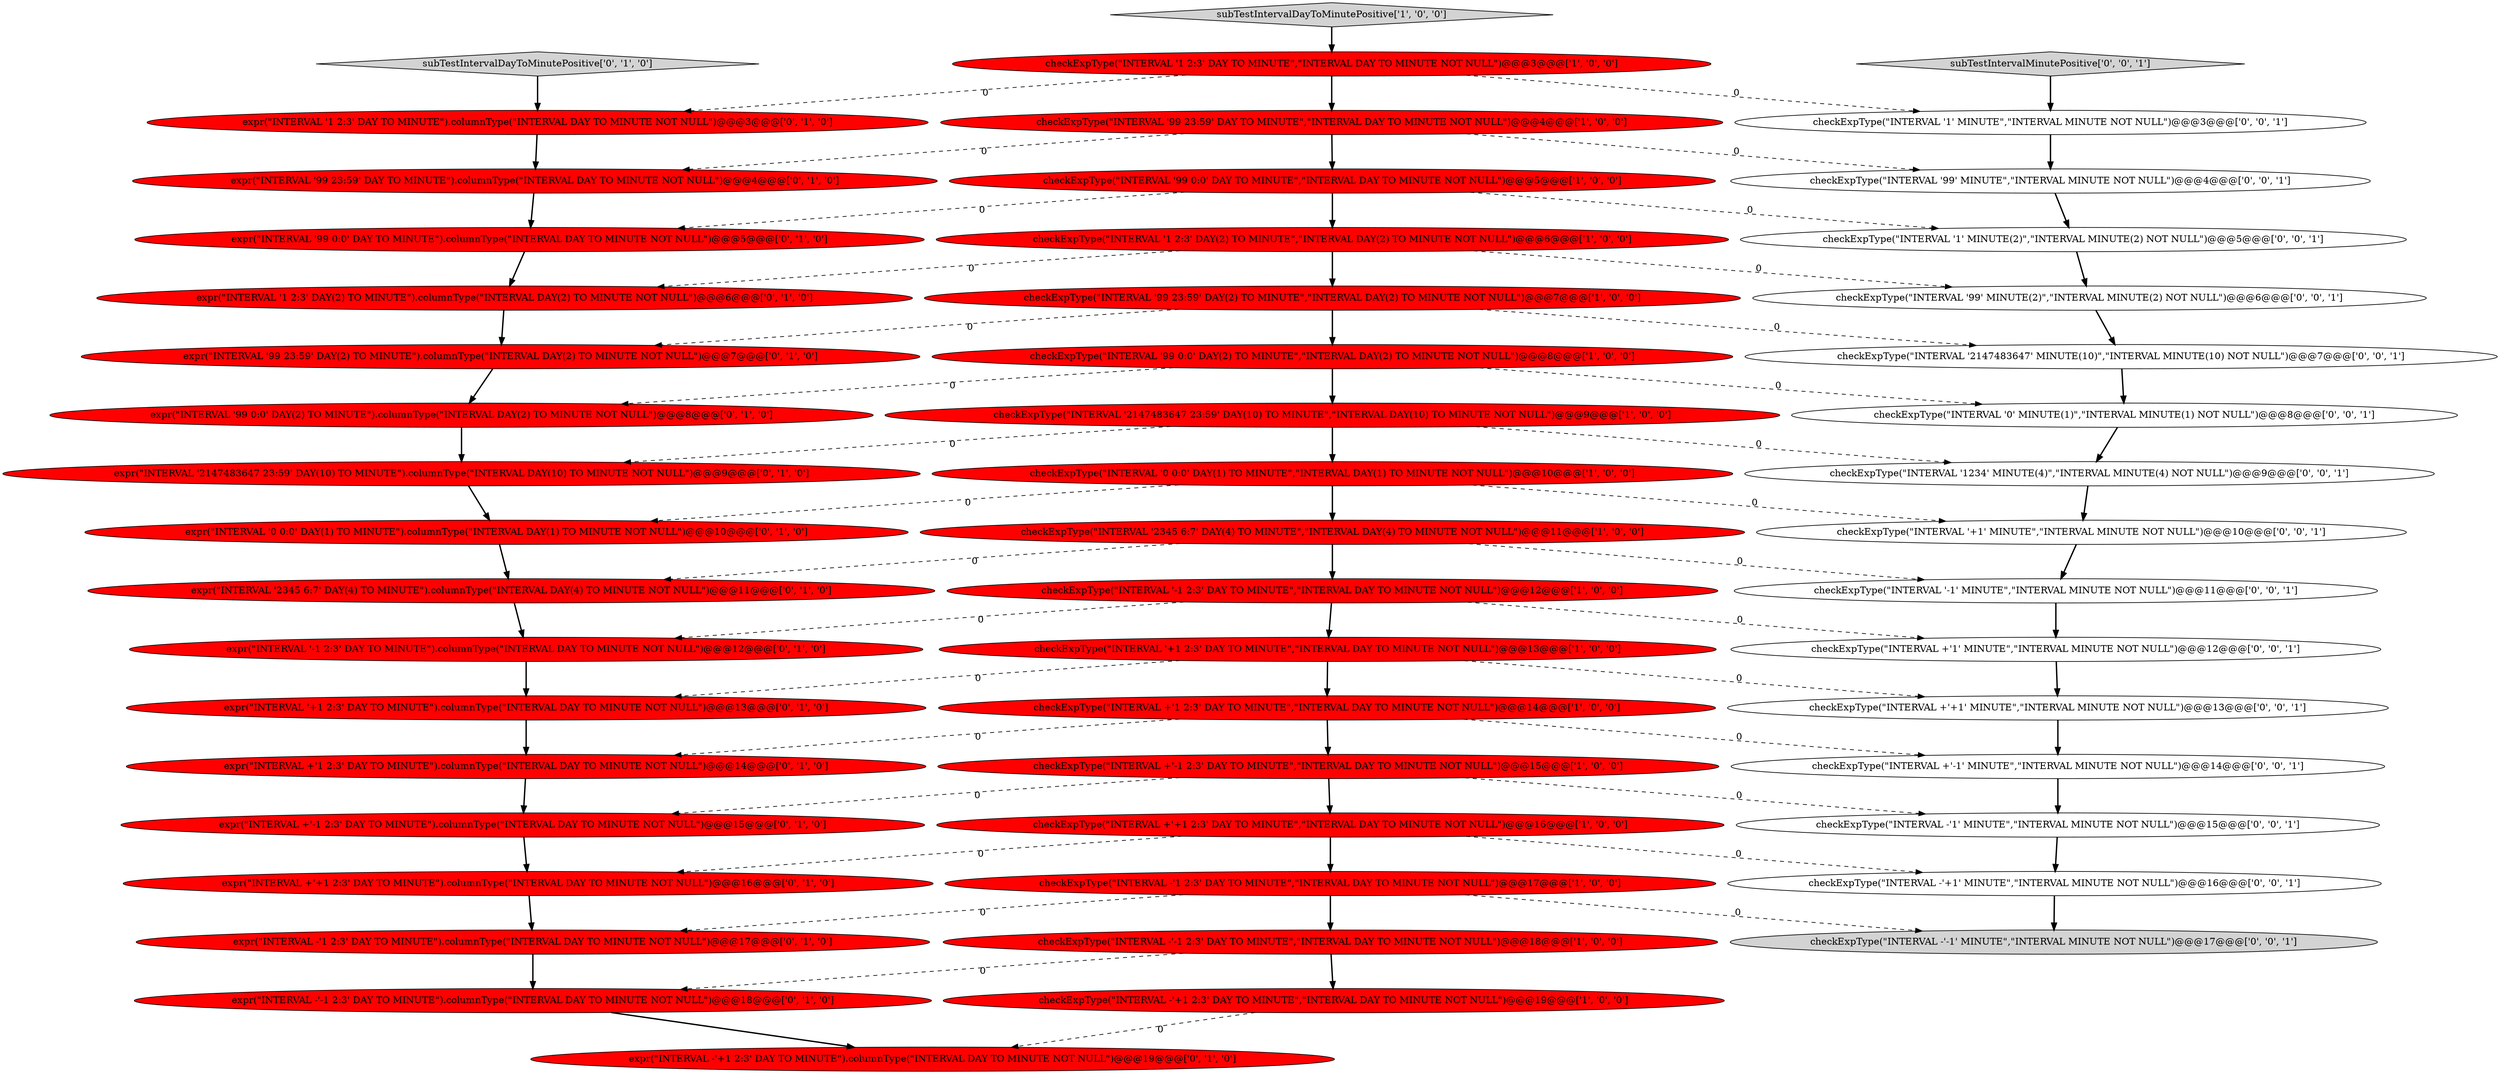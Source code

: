 digraph {
25 [style = filled, label = "expr(\"INTERVAL -'+1 2:3' DAY TO MINUTE\").columnType(\"INTERVAL DAY TO MINUTE NOT NULL\")@@@19@@@['0', '1', '0']", fillcolor = red, shape = ellipse image = "AAA1AAABBB2BBB"];
20 [style = filled, label = "expr(\"INTERVAL '99 23:59' DAY TO MINUTE\").columnType(\"INTERVAL DAY TO MINUTE NOT NULL\")@@@4@@@['0', '1', '0']", fillcolor = red, shape = ellipse image = "AAA1AAABBB2BBB"];
9 [style = filled, label = "checkExpType(\"INTERVAL '1 2:3' DAY TO MINUTE\",\"INTERVAL DAY TO MINUTE NOT NULL\")@@@3@@@['1', '0', '0']", fillcolor = red, shape = ellipse image = "AAA1AAABBB1BBB"];
2 [style = filled, label = "checkExpType(\"INTERVAL -'-1 2:3' DAY TO MINUTE\",\"INTERVAL DAY TO MINUTE NOT NULL\")@@@18@@@['1', '0', '0']", fillcolor = red, shape = ellipse image = "AAA1AAABBB1BBB"];
12 [style = filled, label = "checkExpType(\"INTERVAL +'1 2:3' DAY TO MINUTE\",\"INTERVAL DAY TO MINUTE NOT NULL\")@@@14@@@['1', '0', '0']", fillcolor = red, shape = ellipse image = "AAA1AAABBB1BBB"];
16 [style = filled, label = "checkExpType(\"INTERVAL +'+1 2:3' DAY TO MINUTE\",\"INTERVAL DAY TO MINUTE NOT NULL\")@@@16@@@['1', '0', '0']", fillcolor = red, shape = ellipse image = "AAA1AAABBB1BBB"];
17 [style = filled, label = "subTestIntervalDayToMinutePositive['1', '0', '0']", fillcolor = lightgray, shape = diamond image = "AAA0AAABBB1BBB"];
35 [style = filled, label = "expr(\"INTERVAL +'-1 2:3' DAY TO MINUTE\").columnType(\"INTERVAL DAY TO MINUTE NOT NULL\")@@@15@@@['0', '1', '0']", fillcolor = red, shape = ellipse image = "AAA1AAABBB2BBB"];
46 [style = filled, label = "checkExpType(\"INTERVAL -'+1' MINUTE\",\"INTERVAL MINUTE NOT NULL\")@@@16@@@['0', '0', '1']", fillcolor = white, shape = ellipse image = "AAA0AAABBB3BBB"];
3 [style = filled, label = "checkExpType(\"INTERVAL '99 0:0' DAY(2) TO MINUTE\",\"INTERVAL DAY(2) TO MINUTE NOT NULL\")@@@8@@@['1', '0', '0']", fillcolor = red, shape = ellipse image = "AAA1AAABBB1BBB"];
50 [style = filled, label = "checkExpType(\"INTERVAL +'+1' MINUTE\",\"INTERVAL MINUTE NOT NULL\")@@@13@@@['0', '0', '1']", fillcolor = white, shape = ellipse image = "AAA0AAABBB3BBB"];
15 [style = filled, label = "checkExpType(\"INTERVAL '2345 6:7' DAY(4) TO MINUTE\",\"INTERVAL DAY(4) TO MINUTE NOT NULL\")@@@11@@@['1', '0', '0']", fillcolor = red, shape = ellipse image = "AAA1AAABBB1BBB"];
8 [style = filled, label = "checkExpType(\"INTERVAL '0 0:0' DAY(1) TO MINUTE\",\"INTERVAL DAY(1) TO MINUTE NOT NULL\")@@@10@@@['1', '0', '0']", fillcolor = red, shape = ellipse image = "AAA1AAABBB1BBB"];
10 [style = filled, label = "checkExpType(\"INTERVAL '2147483647 23:59' DAY(10) TO MINUTE\",\"INTERVAL DAY(10) TO MINUTE NOT NULL\")@@@9@@@['1', '0', '0']", fillcolor = red, shape = ellipse image = "AAA1AAABBB1BBB"];
13 [style = filled, label = "checkExpType(\"INTERVAL -'1 2:3' DAY TO MINUTE\",\"INTERVAL DAY TO MINUTE NOT NULL\")@@@17@@@['1', '0', '0']", fillcolor = red, shape = ellipse image = "AAA1AAABBB1BBB"];
18 [style = filled, label = "expr(\"INTERVAL +'1 2:3' DAY TO MINUTE\").columnType(\"INTERVAL DAY TO MINUTE NOT NULL\")@@@14@@@['0', '1', '0']", fillcolor = red, shape = ellipse image = "AAA1AAABBB2BBB"];
26 [style = filled, label = "expr(\"INTERVAL -'-1 2:3' DAY TO MINUTE\").columnType(\"INTERVAL DAY TO MINUTE NOT NULL\")@@@18@@@['0', '1', '0']", fillcolor = red, shape = ellipse image = "AAA1AAABBB2BBB"];
48 [style = filled, label = "checkExpType(\"INTERVAL '1234' MINUTE(4)\",\"INTERVAL MINUTE(4) NOT NULL\")@@@9@@@['0', '0', '1']", fillcolor = white, shape = ellipse image = "AAA0AAABBB3BBB"];
0 [style = filled, label = "checkExpType(\"INTERVAL '1 2:3' DAY(2) TO MINUTE\",\"INTERVAL DAY(2) TO MINUTE NOT NULL\")@@@6@@@['1', '0', '0']", fillcolor = red, shape = ellipse image = "AAA1AAABBB1BBB"];
7 [style = filled, label = "checkExpType(\"INTERVAL '99 23:59' DAY(2) TO MINUTE\",\"INTERVAL DAY(2) TO MINUTE NOT NULL\")@@@7@@@['1', '0', '0']", fillcolor = red, shape = ellipse image = "AAA1AAABBB1BBB"];
39 [style = filled, label = "checkExpType(\"INTERVAL '-1' MINUTE\",\"INTERVAL MINUTE NOT NULL\")@@@11@@@['0', '0', '1']", fillcolor = white, shape = ellipse image = "AAA0AAABBB3BBB"];
44 [style = filled, label = "checkExpType(\"INTERVAL '99' MINUTE(2)\",\"INTERVAL MINUTE(2) NOT NULL\")@@@6@@@['0', '0', '1']", fillcolor = white, shape = ellipse image = "AAA0AAABBB3BBB"];
19 [style = filled, label = "expr(\"INTERVAL '1 2:3' DAY TO MINUTE\").columnType(\"INTERVAL DAY TO MINUTE NOT NULL\")@@@3@@@['0', '1', '0']", fillcolor = red, shape = ellipse image = "AAA1AAABBB2BBB"];
1 [style = filled, label = "checkExpType(\"INTERVAL '99 23:59' DAY TO MINUTE\",\"INTERVAL DAY TO MINUTE NOT NULL\")@@@4@@@['1', '0', '0']", fillcolor = red, shape = ellipse image = "AAA1AAABBB1BBB"];
30 [style = filled, label = "expr(\"INTERVAL '+1 2:3' DAY TO MINUTE\").columnType(\"INTERVAL DAY TO MINUTE NOT NULL\")@@@13@@@['0', '1', '0']", fillcolor = red, shape = ellipse image = "AAA1AAABBB2BBB"];
41 [style = filled, label = "checkExpType(\"INTERVAL '1' MINUTE(2)\",\"INTERVAL MINUTE(2) NOT NULL\")@@@5@@@['0', '0', '1']", fillcolor = white, shape = ellipse image = "AAA0AAABBB3BBB"];
14 [style = filled, label = "checkExpType(\"INTERVAL -'+1 2:3' DAY TO MINUTE\",\"INTERVAL DAY TO MINUTE NOT NULL\")@@@19@@@['1', '0', '0']", fillcolor = red, shape = ellipse image = "AAA1AAABBB1BBB"];
27 [style = filled, label = "expr(\"INTERVAL '0 0:0' DAY(1) TO MINUTE\").columnType(\"INTERVAL DAY(1) TO MINUTE NOT NULL\")@@@10@@@['0', '1', '0']", fillcolor = red, shape = ellipse image = "AAA1AAABBB2BBB"];
45 [style = filled, label = "checkExpType(\"INTERVAL +'1' MINUTE\",\"INTERVAL MINUTE NOT NULL\")@@@12@@@['0', '0', '1']", fillcolor = white, shape = ellipse image = "AAA0AAABBB3BBB"];
24 [style = filled, label = "expr(\"INTERVAL '99 0:0' DAY(2) TO MINUTE\").columnType(\"INTERVAL DAY(2) TO MINUTE NOT NULL\")@@@8@@@['0', '1', '0']", fillcolor = red, shape = ellipse image = "AAA1AAABBB2BBB"];
32 [style = filled, label = "expr(\"INTERVAL '-1 2:3' DAY TO MINUTE\").columnType(\"INTERVAL DAY TO MINUTE NOT NULL\")@@@12@@@['0', '1', '0']", fillcolor = red, shape = ellipse image = "AAA1AAABBB2BBB"];
5 [style = filled, label = "checkExpType(\"INTERVAL '99 0:0' DAY TO MINUTE\",\"INTERVAL DAY TO MINUTE NOT NULL\")@@@5@@@['1', '0', '0']", fillcolor = red, shape = ellipse image = "AAA1AAABBB1BBB"];
49 [style = filled, label = "checkExpType(\"INTERVAL '99' MINUTE\",\"INTERVAL MINUTE NOT NULL\")@@@4@@@['0', '0', '1']", fillcolor = white, shape = ellipse image = "AAA0AAABBB3BBB"];
37 [style = filled, label = "checkExpType(\"INTERVAL '0' MINUTE(1)\",\"INTERVAL MINUTE(1) NOT NULL\")@@@8@@@['0', '0', '1']", fillcolor = white, shape = ellipse image = "AAA0AAABBB3BBB"];
33 [style = filled, label = "expr(\"INTERVAL '99 0:0' DAY TO MINUTE\").columnType(\"INTERVAL DAY TO MINUTE NOT NULL\")@@@5@@@['0', '1', '0']", fillcolor = red, shape = ellipse image = "AAA1AAABBB2BBB"];
22 [style = filled, label = "expr(\"INTERVAL '2147483647 23:59' DAY(10) TO MINUTE\").columnType(\"INTERVAL DAY(10) TO MINUTE NOT NULL\")@@@9@@@['0', '1', '0']", fillcolor = red, shape = ellipse image = "AAA1AAABBB2BBB"];
42 [style = filled, label = "checkExpType(\"INTERVAL -'1' MINUTE\",\"INTERVAL MINUTE NOT NULL\")@@@15@@@['0', '0', '1']", fillcolor = white, shape = ellipse image = "AAA0AAABBB3BBB"];
51 [style = filled, label = "checkExpType(\"INTERVAL +'-1' MINUTE\",\"INTERVAL MINUTE NOT NULL\")@@@14@@@['0', '0', '1']", fillcolor = white, shape = ellipse image = "AAA0AAABBB3BBB"];
4 [style = filled, label = "checkExpType(\"INTERVAL '+1 2:3' DAY TO MINUTE\",\"INTERVAL DAY TO MINUTE NOT NULL\")@@@13@@@['1', '0', '0']", fillcolor = red, shape = ellipse image = "AAA1AAABBB1BBB"];
28 [style = filled, label = "subTestIntervalDayToMinutePositive['0', '1', '0']", fillcolor = lightgray, shape = diamond image = "AAA0AAABBB2BBB"];
38 [style = filled, label = "checkExpType(\"INTERVAL '1' MINUTE\",\"INTERVAL MINUTE NOT NULL\")@@@3@@@['0', '0', '1']", fillcolor = white, shape = ellipse image = "AAA0AAABBB3BBB"];
34 [style = filled, label = "expr(\"INTERVAL +'+1 2:3' DAY TO MINUTE\").columnType(\"INTERVAL DAY TO MINUTE NOT NULL\")@@@16@@@['0', '1', '0']", fillcolor = red, shape = ellipse image = "AAA1AAABBB2BBB"];
21 [style = filled, label = "expr(\"INTERVAL -'1 2:3' DAY TO MINUTE\").columnType(\"INTERVAL DAY TO MINUTE NOT NULL\")@@@17@@@['0', '1', '0']", fillcolor = red, shape = ellipse image = "AAA1AAABBB2BBB"];
40 [style = filled, label = "checkExpType(\"INTERVAL '+1' MINUTE\",\"INTERVAL MINUTE NOT NULL\")@@@10@@@['0', '0', '1']", fillcolor = white, shape = ellipse image = "AAA0AAABBB3BBB"];
43 [style = filled, label = "checkExpType(\"INTERVAL -'-1' MINUTE\",\"INTERVAL MINUTE NOT NULL\")@@@17@@@['0', '0', '1']", fillcolor = lightgray, shape = ellipse image = "AAA0AAABBB3BBB"];
31 [style = filled, label = "expr(\"INTERVAL '99 23:59' DAY(2) TO MINUTE\").columnType(\"INTERVAL DAY(2) TO MINUTE NOT NULL\")@@@7@@@['0', '1', '0']", fillcolor = red, shape = ellipse image = "AAA1AAABBB2BBB"];
6 [style = filled, label = "checkExpType(\"INTERVAL +'-1 2:3' DAY TO MINUTE\",\"INTERVAL DAY TO MINUTE NOT NULL\")@@@15@@@['1', '0', '0']", fillcolor = red, shape = ellipse image = "AAA1AAABBB1BBB"];
11 [style = filled, label = "checkExpType(\"INTERVAL '-1 2:3' DAY TO MINUTE\",\"INTERVAL DAY TO MINUTE NOT NULL\")@@@12@@@['1', '0', '0']", fillcolor = red, shape = ellipse image = "AAA1AAABBB1BBB"];
47 [style = filled, label = "checkExpType(\"INTERVAL '2147483647' MINUTE(10)\",\"INTERVAL MINUTE(10) NOT NULL\")@@@7@@@['0', '0', '1']", fillcolor = white, shape = ellipse image = "AAA0AAABBB3BBB"];
23 [style = filled, label = "expr(\"INTERVAL '2345 6:7' DAY(4) TO MINUTE\").columnType(\"INTERVAL DAY(4) TO MINUTE NOT NULL\")@@@11@@@['0', '1', '0']", fillcolor = red, shape = ellipse image = "AAA1AAABBB2BBB"];
29 [style = filled, label = "expr(\"INTERVAL '1 2:3' DAY(2) TO MINUTE\").columnType(\"INTERVAL DAY(2) TO MINUTE NOT NULL\")@@@6@@@['0', '1', '0']", fillcolor = red, shape = ellipse image = "AAA1AAABBB2BBB"];
36 [style = filled, label = "subTestIntervalMinutePositive['0', '0', '1']", fillcolor = lightgray, shape = diamond image = "AAA0AAABBB3BBB"];
1->5 [style = bold, label=""];
11->32 [style = dashed, label="0"];
16->13 [style = bold, label=""];
8->40 [style = dashed, label="0"];
15->23 [style = dashed, label="0"];
13->43 [style = dashed, label="0"];
8->15 [style = bold, label=""];
42->46 [style = bold, label=""];
7->31 [style = dashed, label="0"];
12->51 [style = dashed, label="0"];
14->25 [style = dashed, label="0"];
3->37 [style = dashed, label="0"];
0->44 [style = dashed, label="0"];
19->20 [style = bold, label=""];
17->9 [style = bold, label=""];
29->31 [style = bold, label=""];
11->4 [style = bold, label=""];
31->24 [style = bold, label=""];
26->25 [style = bold, label=""];
3->24 [style = dashed, label="0"];
23->32 [style = bold, label=""];
4->30 [style = dashed, label="0"];
39->45 [style = bold, label=""];
6->42 [style = dashed, label="0"];
47->37 [style = bold, label=""];
10->22 [style = dashed, label="0"];
32->30 [style = bold, label=""];
12->6 [style = bold, label=""];
24->22 [style = bold, label=""];
30->18 [style = bold, label=""];
48->40 [style = bold, label=""];
7->3 [style = bold, label=""];
20->33 [style = bold, label=""];
6->35 [style = dashed, label="0"];
16->46 [style = dashed, label="0"];
0->7 [style = bold, label=""];
33->29 [style = bold, label=""];
1->20 [style = dashed, label="0"];
9->19 [style = dashed, label="0"];
7->47 [style = dashed, label="0"];
16->34 [style = dashed, label="0"];
3->10 [style = bold, label=""];
21->26 [style = bold, label=""];
1->49 [style = dashed, label="0"];
40->39 [style = bold, label=""];
13->21 [style = dashed, label="0"];
15->11 [style = bold, label=""];
10->8 [style = bold, label=""];
5->0 [style = bold, label=""];
22->27 [style = bold, label=""];
38->49 [style = bold, label=""];
6->16 [style = bold, label=""];
45->50 [style = bold, label=""];
4->50 [style = dashed, label="0"];
50->51 [style = bold, label=""];
37->48 [style = bold, label=""];
2->14 [style = bold, label=""];
0->29 [style = dashed, label="0"];
5->33 [style = dashed, label="0"];
28->19 [style = bold, label=""];
10->48 [style = dashed, label="0"];
18->35 [style = bold, label=""];
4->12 [style = bold, label=""];
49->41 [style = bold, label=""];
8->27 [style = dashed, label="0"];
12->18 [style = dashed, label="0"];
27->23 [style = bold, label=""];
36->38 [style = bold, label=""];
51->42 [style = bold, label=""];
2->26 [style = dashed, label="0"];
15->39 [style = dashed, label="0"];
9->1 [style = bold, label=""];
35->34 [style = bold, label=""];
44->47 [style = bold, label=""];
41->44 [style = bold, label=""];
9->38 [style = dashed, label="0"];
5->41 [style = dashed, label="0"];
34->21 [style = bold, label=""];
13->2 [style = bold, label=""];
11->45 [style = dashed, label="0"];
46->43 [style = bold, label=""];
}
